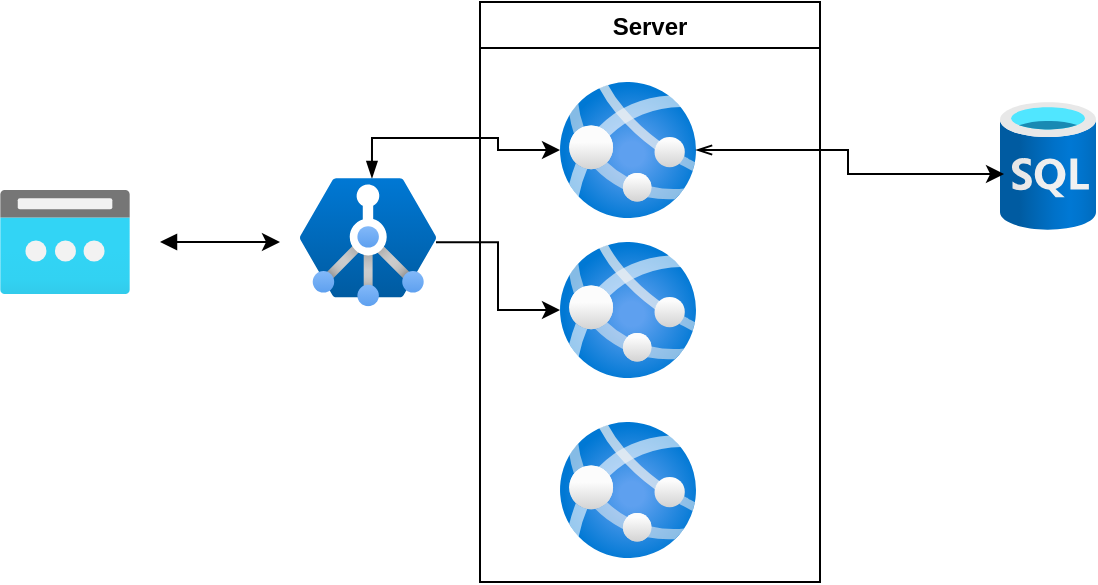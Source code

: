 <mxfile version="26.2.4">
  <diagram name="Página-1" id="9xy3kgC2zFt6_RA4Lh8E">
    <mxGraphModel dx="874" dy="473" grid="1" gridSize="10" guides="1" tooltips="1" connect="1" arrows="1" fold="1" page="1" pageScale="1" pageWidth="827" pageHeight="1169" math="0" shadow="0">
      <root>
        <mxCell id="0" />
        <mxCell id="1" parent="0" />
        <mxCell id="7BlhK_Sb44Tu6MLW47Kn-21" style="edgeStyle=orthogonalEdgeStyle;rounded=0;orthogonalLoop=1;jettySize=auto;html=1;exitX=1;exitY=0.5;exitDx=0;exitDy=0;entryX=0;entryY=0.5;entryDx=0;entryDy=0;startArrow=block;startFill=1;" edge="1" parent="1">
          <mxGeometry relative="1" as="geometry">
            <mxPoint x="180" y="150" as="sourcePoint" />
            <mxPoint x="240" y="150" as="targetPoint" />
          </mxGeometry>
        </mxCell>
        <mxCell id="7BlhK_Sb44Tu6MLW47Kn-22" value="Server" style="swimlane;" vertex="1" parent="1">
          <mxGeometry x="340" y="30" width="170" height="290" as="geometry" />
        </mxCell>
        <mxCell id="7BlhK_Sb44Tu6MLW47Kn-24" value="" style="image;aspect=fixed;html=1;points=[];align=center;fontSize=12;image=img/lib/azure2/app_services/App_Services.svg;" vertex="1" parent="7BlhK_Sb44Tu6MLW47Kn-22">
          <mxGeometry x="40" y="40" width="68" height="68" as="geometry" />
        </mxCell>
        <mxCell id="7BlhK_Sb44Tu6MLW47Kn-27" value="" style="image;aspect=fixed;html=1;points=[];align=center;fontSize=12;image=img/lib/azure2/app_services/App_Services.svg;" vertex="1" parent="7BlhK_Sb44Tu6MLW47Kn-22">
          <mxGeometry x="40" y="120" width="68" height="68" as="geometry" />
        </mxCell>
        <mxCell id="7BlhK_Sb44Tu6MLW47Kn-28" value="" style="image;aspect=fixed;html=1;points=[];align=center;fontSize=12;image=img/lib/azure2/app_services/App_Services.svg;" vertex="1" parent="7BlhK_Sb44Tu6MLW47Kn-22">
          <mxGeometry x="40" y="210" width="68" height="68" as="geometry" />
        </mxCell>
        <mxCell id="7BlhK_Sb44Tu6MLW47Kn-23" value="" style="image;aspect=fixed;html=1;points=[];align=center;fontSize=12;image=img/lib/azure2/databases/SQL_Database.svg;" vertex="1" parent="1">
          <mxGeometry x="600" y="80" width="48" height="64" as="geometry" />
        </mxCell>
        <mxCell id="7BlhK_Sb44Tu6MLW47Kn-31" style="edgeStyle=orthogonalEdgeStyle;rounded=0;orthogonalLoop=1;jettySize=auto;html=1;" edge="1" parent="1" source="7BlhK_Sb44Tu6MLW47Kn-25" target="7BlhK_Sb44Tu6MLW47Kn-27">
          <mxGeometry relative="1" as="geometry" />
        </mxCell>
        <mxCell id="7BlhK_Sb44Tu6MLW47Kn-34" style="edgeStyle=orthogonalEdgeStyle;rounded=0;orthogonalLoop=1;jettySize=auto;html=1;exitX=0.529;exitY=0;exitDx=0;exitDy=0;exitPerimeter=0;startArrow=blockThin;startFill=1;" edge="1" parent="1" source="7BlhK_Sb44Tu6MLW47Kn-25" target="7BlhK_Sb44Tu6MLW47Kn-24">
          <mxGeometry relative="1" as="geometry" />
        </mxCell>
        <mxCell id="7BlhK_Sb44Tu6MLW47Kn-25" value="" style="image;aspect=fixed;html=1;points=[];align=center;fontSize=12;image=img/lib/azure2/networking/Application_Gateway_Containers.svg;" vertex="1" parent="1">
          <mxGeometry x="250" y="118" width="68" height="64.24" as="geometry" />
        </mxCell>
        <mxCell id="7BlhK_Sb44Tu6MLW47Kn-26" value="" style="image;aspect=fixed;html=1;points=[];align=center;fontSize=12;image=img/lib/azure2/networking/Public_IP_Addresses.svg;" vertex="1" parent="1">
          <mxGeometry x="100" y="124" width="65" height="52" as="geometry" />
        </mxCell>
        <mxCell id="7BlhK_Sb44Tu6MLW47Kn-32" style="edgeStyle=orthogonalEdgeStyle;rounded=0;orthogonalLoop=1;jettySize=auto;html=1;entryX=0.042;entryY=0.563;entryDx=0;entryDy=0;entryPerimeter=0;startArrow=openThin;startFill=0;" edge="1" parent="1" source="7BlhK_Sb44Tu6MLW47Kn-24" target="7BlhK_Sb44Tu6MLW47Kn-23">
          <mxGeometry relative="1" as="geometry" />
        </mxCell>
      </root>
    </mxGraphModel>
  </diagram>
</mxfile>
